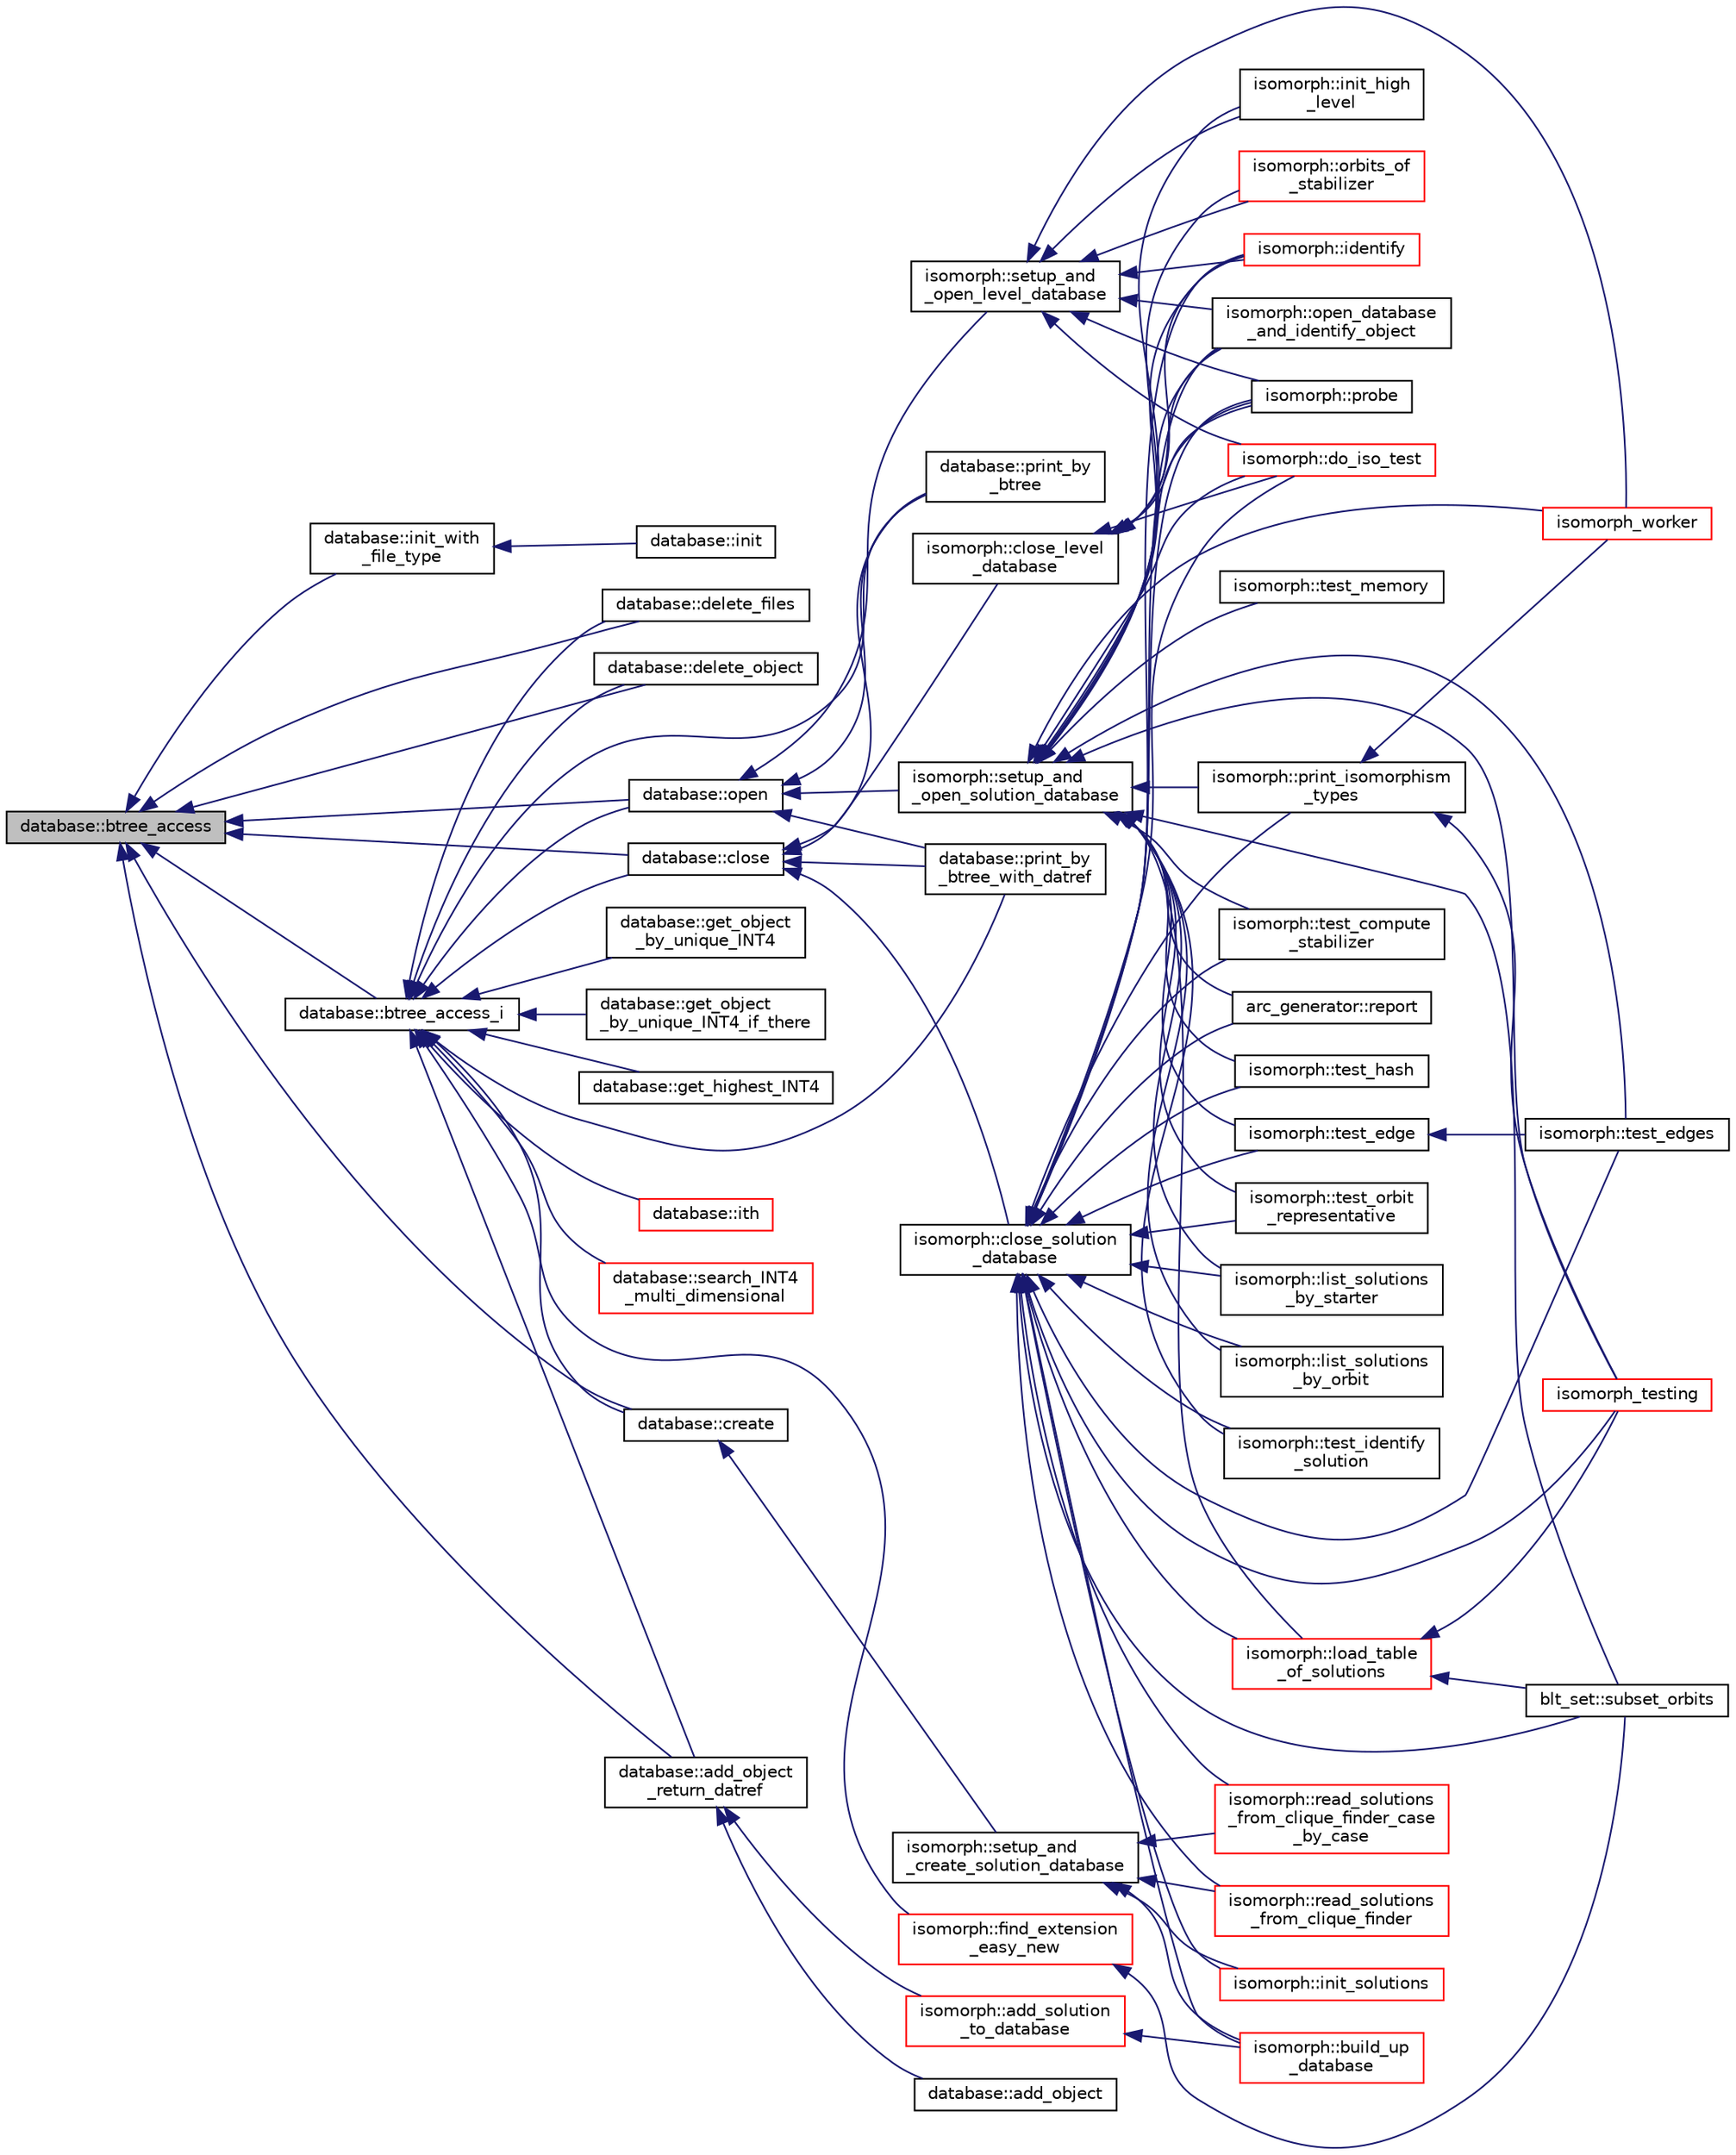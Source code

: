 digraph "database::btree_access"
{
  edge [fontname="Helvetica",fontsize="10",labelfontname="Helvetica",labelfontsize="10"];
  node [fontname="Helvetica",fontsize="10",shape=record];
  rankdir="LR";
  Node348 [label="database::btree_access",height=0.2,width=0.4,color="black", fillcolor="grey75", style="filled", fontcolor="black"];
  Node348 -> Node349 [dir="back",color="midnightblue",fontsize="10",style="solid",fontname="Helvetica"];
  Node349 [label="database::init_with\l_file_type",height=0.2,width=0.4,color="black", fillcolor="white", style="filled",URL="$db/d72/classdatabase.html#a3b7a27f69a64812a6bfd765158d62476"];
  Node349 -> Node350 [dir="back",color="midnightblue",fontsize="10",style="solid",fontname="Helvetica"];
  Node350 [label="database::init",height=0.2,width=0.4,color="black", fillcolor="white", style="filled",URL="$db/d72/classdatabase.html#abae7da96fe55d9f7ca44473b06a1e113"];
  Node348 -> Node351 [dir="back",color="midnightblue",fontsize="10",style="solid",fontname="Helvetica"];
  Node351 [label="database::create",height=0.2,width=0.4,color="black", fillcolor="white", style="filled",URL="$db/d72/classdatabase.html#a41d486156468426370c803bea3976cf1"];
  Node351 -> Node352 [dir="back",color="midnightblue",fontsize="10",style="solid",fontname="Helvetica"];
  Node352 [label="isomorph::setup_and\l_create_solution_database",height=0.2,width=0.4,color="black", fillcolor="white", style="filled",URL="$d3/d5f/classisomorph.html#a810a22dfde3c43272107c743ec819b0e"];
  Node352 -> Node353 [dir="back",color="midnightblue",fontsize="10",style="solid",fontname="Helvetica"];
  Node353 [label="isomorph::init_solutions",height=0.2,width=0.4,color="red", fillcolor="white", style="filled",URL="$d3/d5f/classisomorph.html#a729746a01bd45d55565d0a11cda9e9a3"];
  Node352 -> Node355 [dir="back",color="midnightblue",fontsize="10",style="solid",fontname="Helvetica"];
  Node355 [label="isomorph::read_solutions\l_from_clique_finder_case\l_by_case",height=0.2,width=0.4,color="red", fillcolor="white", style="filled",URL="$d3/d5f/classisomorph.html#a65bc5ec528f741a1b01cdd606dfed579"];
  Node352 -> Node360 [dir="back",color="midnightblue",fontsize="10",style="solid",fontname="Helvetica"];
  Node360 [label="isomorph::read_solutions\l_from_clique_finder",height=0.2,width=0.4,color="red", fillcolor="white", style="filled",URL="$d3/d5f/classisomorph.html#a14c4ac27b0d97d338e14ac0d183c5c64"];
  Node352 -> Node362 [dir="back",color="midnightblue",fontsize="10",style="solid",fontname="Helvetica"];
  Node362 [label="isomorph::build_up\l_database",height=0.2,width=0.4,color="red", fillcolor="white", style="filled",URL="$d3/d5f/classisomorph.html#a40bea8f733a5855879f927fc73324384"];
  Node348 -> Node367 [dir="back",color="midnightblue",fontsize="10",style="solid",fontname="Helvetica"];
  Node367 [label="database::open",height=0.2,width=0.4,color="black", fillcolor="white", style="filled",URL="$db/d72/classdatabase.html#a65e8eccf98ecab4d55fb25bacaae6a19"];
  Node367 -> Node368 [dir="back",color="midnightblue",fontsize="10",style="solid",fontname="Helvetica"];
  Node368 [label="database::print_by\l_btree",height=0.2,width=0.4,color="black", fillcolor="white", style="filled",URL="$db/d72/classdatabase.html#ac45ae44f2a861557ced6e5ab7c146717"];
  Node367 -> Node369 [dir="back",color="midnightblue",fontsize="10",style="solid",fontname="Helvetica"];
  Node369 [label="database::print_by\l_btree_with_datref",height=0.2,width=0.4,color="black", fillcolor="white", style="filled",URL="$db/d72/classdatabase.html#af84030a29b31944d6763974ac4f774b5"];
  Node367 -> Node370 [dir="back",color="midnightblue",fontsize="10",style="solid",fontname="Helvetica"];
  Node370 [label="isomorph::setup_and\l_open_solution_database",height=0.2,width=0.4,color="black", fillcolor="white", style="filled",URL="$d3/d5f/classisomorph.html#a31846d3ae261a9c2dc089fb87710ce5c"];
  Node370 -> Node371 [dir="back",color="midnightblue",fontsize="10",style="solid",fontname="Helvetica"];
  Node371 [label="blt_set::subset_orbits",height=0.2,width=0.4,color="black", fillcolor="white", style="filled",URL="$d1/d3d/classblt__set.html#af8f79fc4346244acfa0e2c2d23c36993"];
  Node370 -> Node372 [dir="back",color="midnightblue",fontsize="10",style="solid",fontname="Helvetica"];
  Node372 [label="arc_generator::report",height=0.2,width=0.4,color="black", fillcolor="white", style="filled",URL="$d4/d21/classarc__generator.html#a650f715bb3eec8fd1057e07e5b384f9a"];
  Node370 -> Node373 [dir="back",color="midnightblue",fontsize="10",style="solid",fontname="Helvetica"];
  Node373 [label="isomorph::load_table\l_of_solutions",height=0.2,width=0.4,color="red", fillcolor="white", style="filled",URL="$d3/d5f/classisomorph.html#a21ab5aba74a200b9abf041dc5206821a"];
  Node373 -> Node371 [dir="back",color="midnightblue",fontsize="10",style="solid",fontname="Helvetica"];
  Node373 -> Node380 [dir="back",color="midnightblue",fontsize="10",style="solid",fontname="Helvetica"];
  Node380 [label="isomorph_testing",height=0.2,width=0.4,color="red", fillcolor="white", style="filled",URL="$d4/d7e/isomorph__global_8_c.html#a5a73cbe9f89c4727f086482ee2d238f9"];
  Node370 -> Node381 [dir="back",color="midnightblue",fontsize="10",style="solid",fontname="Helvetica"];
  Node381 [label="isomorph::list_solutions\l_by_starter",height=0.2,width=0.4,color="black", fillcolor="white", style="filled",URL="$d3/d5f/classisomorph.html#a9c40f343f1a3e5fc177e5121bc809b06"];
  Node370 -> Node382 [dir="back",color="midnightblue",fontsize="10",style="solid",fontname="Helvetica"];
  Node382 [label="isomorph::list_solutions\l_by_orbit",height=0.2,width=0.4,color="black", fillcolor="white", style="filled",URL="$d3/d5f/classisomorph.html#adefb1a89c097c284d29f92d5fc58ebfa"];
  Node370 -> Node383 [dir="back",color="midnightblue",fontsize="10",style="solid",fontname="Helvetica"];
  Node383 [label="isomorph::orbits_of\l_stabilizer",height=0.2,width=0.4,color="red", fillcolor="white", style="filled",URL="$d3/d5f/classisomorph.html#a72bbdc12cca5a90045ef15d0b24075e6"];
  Node370 -> Node385 [dir="back",color="midnightblue",fontsize="10",style="solid",fontname="Helvetica"];
  Node385 [label="isomorph::test_orbit\l_representative",height=0.2,width=0.4,color="black", fillcolor="white", style="filled",URL="$d3/d5f/classisomorph.html#a5f165aa61a0d6b349da5a6117135f6c0"];
  Node370 -> Node386 [dir="back",color="midnightblue",fontsize="10",style="solid",fontname="Helvetica"];
  Node386 [label="isomorph::test_identify\l_solution",height=0.2,width=0.4,color="black", fillcolor="white", style="filled",URL="$d3/d5f/classisomorph.html#aa2c95f309e3283179e87bbbd83bfdc7d"];
  Node370 -> Node387 [dir="back",color="midnightblue",fontsize="10",style="solid",fontname="Helvetica"];
  Node387 [label="isomorph::test_compute\l_stabilizer",height=0.2,width=0.4,color="black", fillcolor="white", style="filled",URL="$d3/d5f/classisomorph.html#a72cd06f32311c44eb09dd73faa36b748"];
  Node370 -> Node388 [dir="back",color="midnightblue",fontsize="10",style="solid",fontname="Helvetica"];
  Node388 [label="isomorph::test_memory",height=0.2,width=0.4,color="black", fillcolor="white", style="filled",URL="$d3/d5f/classisomorph.html#a27877043c77db8e85e8fa7d5c43845b0"];
  Node370 -> Node389 [dir="back",color="midnightblue",fontsize="10",style="solid",fontname="Helvetica"];
  Node389 [label="isomorph::test_edges",height=0.2,width=0.4,color="black", fillcolor="white", style="filled",URL="$d3/d5f/classisomorph.html#ad23507927d8f7698073475d12b2a85bc"];
  Node370 -> Node390 [dir="back",color="midnightblue",fontsize="10",style="solid",fontname="Helvetica"];
  Node390 [label="isomorph::test_edge",height=0.2,width=0.4,color="black", fillcolor="white", style="filled",URL="$d3/d5f/classisomorph.html#a591165fa287477b480f5b7081198ba46"];
  Node390 -> Node389 [dir="back",color="midnightblue",fontsize="10",style="solid",fontname="Helvetica"];
  Node370 -> Node391 [dir="back",color="midnightblue",fontsize="10",style="solid",fontname="Helvetica"];
  Node391 [label="isomorph::test_hash",height=0.2,width=0.4,color="black", fillcolor="white", style="filled",URL="$d3/d5f/classisomorph.html#a53560280664b268a0500d26c801b1e68"];
  Node370 -> Node392 [dir="back",color="midnightblue",fontsize="10",style="solid",fontname="Helvetica"];
  Node392 [label="isomorph::init_high\l_level",height=0.2,width=0.4,color="black", fillcolor="white", style="filled",URL="$d3/d5f/classisomorph.html#a5cee5468cc8cc68eac1f6131faedfab2"];
  Node370 -> Node393 [dir="back",color="midnightblue",fontsize="10",style="solid",fontname="Helvetica"];
  Node393 [label="isomorph::open_database\l_and_identify_object",height=0.2,width=0.4,color="black", fillcolor="white", style="filled",URL="$d3/d5f/classisomorph.html#aa4e387f26f609fc9379d2e01f6cc27d0"];
  Node370 -> Node394 [dir="back",color="midnightblue",fontsize="10",style="solid",fontname="Helvetica"];
  Node394 [label="isomorph::print_isomorphism\l_types",height=0.2,width=0.4,color="black", fillcolor="white", style="filled",URL="$d3/d5f/classisomorph.html#abbcd12f6434585951a5532d0b2467a00"];
  Node394 -> Node380 [dir="back",color="midnightblue",fontsize="10",style="solid",fontname="Helvetica"];
  Node394 -> Node378 [dir="back",color="midnightblue",fontsize="10",style="solid",fontname="Helvetica"];
  Node378 [label="isomorph_worker",height=0.2,width=0.4,color="red", fillcolor="white", style="filled",URL="$d4/d7e/isomorph__global_8_c.html#ace3bb6ec719b02a35534309d4d3fe99a"];
  Node370 -> Node380 [dir="back",color="midnightblue",fontsize="10",style="solid",fontname="Helvetica"];
  Node370 -> Node378 [dir="back",color="midnightblue",fontsize="10",style="solid",fontname="Helvetica"];
  Node370 -> Node395 [dir="back",color="midnightblue",fontsize="10",style="solid",fontname="Helvetica"];
  Node395 [label="isomorph::probe",height=0.2,width=0.4,color="black", fillcolor="white", style="filled",URL="$d3/d5f/classisomorph.html#a9cb6fed7b6ac639d886b117a1f454441"];
  Node370 -> Node396 [dir="back",color="midnightblue",fontsize="10",style="solid",fontname="Helvetica"];
  Node396 [label="isomorph::do_iso_test",height=0.2,width=0.4,color="red", fillcolor="white", style="filled",URL="$d3/d5f/classisomorph.html#a51fc3bf5cc3a99282a489b2df37ee24e"];
  Node370 -> Node398 [dir="back",color="midnightblue",fontsize="10",style="solid",fontname="Helvetica"];
  Node398 [label="isomorph::identify",height=0.2,width=0.4,color="red", fillcolor="white", style="filled",URL="$d3/d5f/classisomorph.html#a78ecf843b9f6ca1cfd666e222edd90ae"];
  Node367 -> Node399 [dir="back",color="midnightblue",fontsize="10",style="solid",fontname="Helvetica"];
  Node399 [label="isomorph::setup_and\l_open_level_database",height=0.2,width=0.4,color="black", fillcolor="white", style="filled",URL="$d3/d5f/classisomorph.html#aa011f38988f4db9c6f5abd84faebd153"];
  Node399 -> Node383 [dir="back",color="midnightblue",fontsize="10",style="solid",fontname="Helvetica"];
  Node399 -> Node392 [dir="back",color="midnightblue",fontsize="10",style="solid",fontname="Helvetica"];
  Node399 -> Node393 [dir="back",color="midnightblue",fontsize="10",style="solid",fontname="Helvetica"];
  Node399 -> Node378 [dir="back",color="midnightblue",fontsize="10",style="solid",fontname="Helvetica"];
  Node399 -> Node395 [dir="back",color="midnightblue",fontsize="10",style="solid",fontname="Helvetica"];
  Node399 -> Node396 [dir="back",color="midnightblue",fontsize="10",style="solid",fontname="Helvetica"];
  Node399 -> Node398 [dir="back",color="midnightblue",fontsize="10",style="solid",fontname="Helvetica"];
  Node348 -> Node400 [dir="back",color="midnightblue",fontsize="10",style="solid",fontname="Helvetica"];
  Node400 [label="database::close",height=0.2,width=0.4,color="black", fillcolor="white", style="filled",URL="$db/d72/classdatabase.html#acdc74d15f711cab1c165989723d45caf"];
  Node400 -> Node368 [dir="back",color="midnightblue",fontsize="10",style="solid",fontname="Helvetica"];
  Node400 -> Node369 [dir="back",color="midnightblue",fontsize="10",style="solid",fontname="Helvetica"];
  Node400 -> Node401 [dir="back",color="midnightblue",fontsize="10",style="solid",fontname="Helvetica"];
  Node401 [label="isomorph::close_solution\l_database",height=0.2,width=0.4,color="black", fillcolor="white", style="filled",URL="$d3/d5f/classisomorph.html#a4219716e51f60288361e06dd0e91810b"];
  Node401 -> Node371 [dir="back",color="midnightblue",fontsize="10",style="solid",fontname="Helvetica"];
  Node401 -> Node372 [dir="back",color="midnightblue",fontsize="10",style="solid",fontname="Helvetica"];
  Node401 -> Node373 [dir="back",color="midnightblue",fontsize="10",style="solid",fontname="Helvetica"];
  Node401 -> Node381 [dir="back",color="midnightblue",fontsize="10",style="solid",fontname="Helvetica"];
  Node401 -> Node382 [dir="back",color="midnightblue",fontsize="10",style="solid",fontname="Helvetica"];
  Node401 -> Node385 [dir="back",color="midnightblue",fontsize="10",style="solid",fontname="Helvetica"];
  Node401 -> Node386 [dir="back",color="midnightblue",fontsize="10",style="solid",fontname="Helvetica"];
  Node401 -> Node387 [dir="back",color="midnightblue",fontsize="10",style="solid",fontname="Helvetica"];
  Node401 -> Node389 [dir="back",color="midnightblue",fontsize="10",style="solid",fontname="Helvetica"];
  Node401 -> Node390 [dir="back",color="midnightblue",fontsize="10",style="solid",fontname="Helvetica"];
  Node401 -> Node391 [dir="back",color="midnightblue",fontsize="10",style="solid",fontname="Helvetica"];
  Node401 -> Node393 [dir="back",color="midnightblue",fontsize="10",style="solid",fontname="Helvetica"];
  Node401 -> Node353 [dir="back",color="midnightblue",fontsize="10",style="solid",fontname="Helvetica"];
  Node401 -> Node355 [dir="back",color="midnightblue",fontsize="10",style="solid",fontname="Helvetica"];
  Node401 -> Node360 [dir="back",color="midnightblue",fontsize="10",style="solid",fontname="Helvetica"];
  Node401 -> Node362 [dir="back",color="midnightblue",fontsize="10",style="solid",fontname="Helvetica"];
  Node401 -> Node394 [dir="back",color="midnightblue",fontsize="10",style="solid",fontname="Helvetica"];
  Node401 -> Node380 [dir="back",color="midnightblue",fontsize="10",style="solid",fontname="Helvetica"];
  Node401 -> Node395 [dir="back",color="midnightblue",fontsize="10",style="solid",fontname="Helvetica"];
  Node401 -> Node396 [dir="back",color="midnightblue",fontsize="10",style="solid",fontname="Helvetica"];
  Node401 -> Node398 [dir="back",color="midnightblue",fontsize="10",style="solid",fontname="Helvetica"];
  Node400 -> Node402 [dir="back",color="midnightblue",fontsize="10",style="solid",fontname="Helvetica"];
  Node402 [label="isomorph::close_level\l_database",height=0.2,width=0.4,color="black", fillcolor="white", style="filled",URL="$d3/d5f/classisomorph.html#aeca68d029ae707d3a6c6d4293b7086c8"];
  Node402 -> Node393 [dir="back",color="midnightblue",fontsize="10",style="solid",fontname="Helvetica"];
  Node402 -> Node395 [dir="back",color="midnightblue",fontsize="10",style="solid",fontname="Helvetica"];
  Node402 -> Node396 [dir="back",color="midnightblue",fontsize="10",style="solid",fontname="Helvetica"];
  Node402 -> Node398 [dir="back",color="midnightblue",fontsize="10",style="solid",fontname="Helvetica"];
  Node348 -> Node403 [dir="back",color="midnightblue",fontsize="10",style="solid",fontname="Helvetica"];
  Node403 [label="database::delete_files",height=0.2,width=0.4,color="black", fillcolor="white", style="filled",URL="$db/d72/classdatabase.html#a3cdd5549da793e4b4f44e175eabe050e"];
  Node348 -> Node404 [dir="back",color="midnightblue",fontsize="10",style="solid",fontname="Helvetica"];
  Node404 [label="database::add_object\l_return_datref",height=0.2,width=0.4,color="black", fillcolor="white", style="filled",URL="$db/d72/classdatabase.html#a6b0c2e6ebb9938c57ce826647ed1ad40"];
  Node404 -> Node405 [dir="back",color="midnightblue",fontsize="10",style="solid",fontname="Helvetica"];
  Node405 [label="database::add_object",height=0.2,width=0.4,color="black", fillcolor="white", style="filled",URL="$db/d72/classdatabase.html#a880f60c1d94fff84d0db2b119361fbb6"];
  Node404 -> Node406 [dir="back",color="midnightblue",fontsize="10",style="solid",fontname="Helvetica"];
  Node406 [label="isomorph::add_solution\l_to_database",height=0.2,width=0.4,color="red", fillcolor="white", style="filled",URL="$d3/d5f/classisomorph.html#a18fee606dcd59d50cee898770d01dbc8"];
  Node406 -> Node362 [dir="back",color="midnightblue",fontsize="10",style="solid",fontname="Helvetica"];
  Node348 -> Node408 [dir="back",color="midnightblue",fontsize="10",style="solid",fontname="Helvetica"];
  Node408 [label="database::delete_object",height=0.2,width=0.4,color="black", fillcolor="white", style="filled",URL="$db/d72/classdatabase.html#a69f061ffa820d1926718dafad5f5513c"];
  Node348 -> Node409 [dir="back",color="midnightblue",fontsize="10",style="solid",fontname="Helvetica"];
  Node409 [label="database::btree_access_i",height=0.2,width=0.4,color="black", fillcolor="white", style="filled",URL="$db/d72/classdatabase.html#a215047d1b32b8bd54f91a7bdca168eee"];
  Node409 -> Node351 [dir="back",color="midnightblue",fontsize="10",style="solid",fontname="Helvetica"];
  Node409 -> Node367 [dir="back",color="midnightblue",fontsize="10",style="solid",fontname="Helvetica"];
  Node409 -> Node400 [dir="back",color="midnightblue",fontsize="10",style="solid",fontname="Helvetica"];
  Node409 -> Node403 [dir="back",color="midnightblue",fontsize="10",style="solid",fontname="Helvetica"];
  Node409 -> Node404 [dir="back",color="midnightblue",fontsize="10",style="solid",fontname="Helvetica"];
  Node409 -> Node408 [dir="back",color="midnightblue",fontsize="10",style="solid",fontname="Helvetica"];
  Node409 -> Node410 [dir="back",color="midnightblue",fontsize="10",style="solid",fontname="Helvetica"];
  Node410 [label="database::get_object\l_by_unique_INT4",height=0.2,width=0.4,color="black", fillcolor="white", style="filled",URL="$db/d72/classdatabase.html#ab93d6176bca88b2eb9356566a25ef6be"];
  Node409 -> Node411 [dir="back",color="midnightblue",fontsize="10",style="solid",fontname="Helvetica"];
  Node411 [label="database::get_object\l_by_unique_INT4_if_there",height=0.2,width=0.4,color="black", fillcolor="white", style="filled",URL="$db/d72/classdatabase.html#a0d275df405adfb8ccfb78423cd722f4b"];
  Node409 -> Node412 [dir="back",color="midnightblue",fontsize="10",style="solid",fontname="Helvetica"];
  Node412 [label="database::get_highest_INT4",height=0.2,width=0.4,color="black", fillcolor="white", style="filled",URL="$db/d72/classdatabase.html#ad4d0dbaf8f34ee6aa357f46b5454986d"];
  Node409 -> Node413 [dir="back",color="midnightblue",fontsize="10",style="solid",fontname="Helvetica"];
  Node413 [label="database::ith",height=0.2,width=0.4,color="red", fillcolor="white", style="filled",URL="$db/d72/classdatabase.html#af17af33b686cba55558237b04714108f"];
  Node409 -> Node368 [dir="back",color="midnightblue",fontsize="10",style="solid",fontname="Helvetica"];
  Node409 -> Node369 [dir="back",color="midnightblue",fontsize="10",style="solid",fontname="Helvetica"];
  Node409 -> Node433 [dir="back",color="midnightblue",fontsize="10",style="solid",fontname="Helvetica"];
  Node433 [label="database::search_INT4\l_multi_dimensional",height=0.2,width=0.4,color="red", fillcolor="white", style="filled",URL="$db/d72/classdatabase.html#a43a31b0e56d1401185a452a6686666aa"];
  Node409 -> Node425 [dir="back",color="midnightblue",fontsize="10",style="solid",fontname="Helvetica"];
  Node425 [label="isomorph::find_extension\l_easy_new",height=0.2,width=0.4,color="red", fillcolor="white", style="filled",URL="$d3/d5f/classisomorph.html#a239dde6a8264198fc3f6fb2e15cd882d"];
  Node425 -> Node371 [dir="back",color="midnightblue",fontsize="10",style="solid",fontname="Helvetica"];
}
